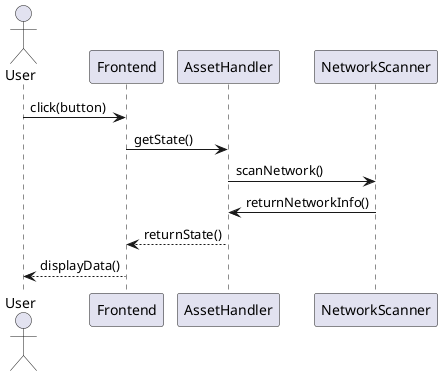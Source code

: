 @startuml AssetInventoryRuntimeView
actor User
participant "Frontend" as FE
participant "AssetHandler" as AH
participant "NetworkScanner" as NS

User -> FE : click(button)
FE -> AH : getState()
AH -> NS : scanNetwork()
NS -> AH : returnNetworkInfo()
AH --> FE : returnState()
FE --> User : displayData()
@enduml